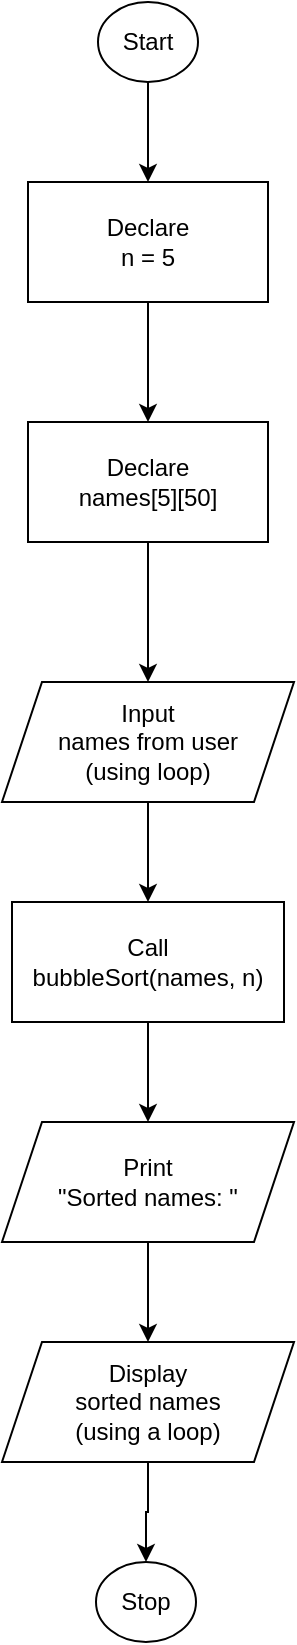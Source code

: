 <mxfile version="22.1.5" type="device">
  <diagram name="Page-1" id="vQP9hLYBUp4dAKwmtIgp">
    <mxGraphModel dx="844" dy="563" grid="1" gridSize="10" guides="1" tooltips="1" connect="1" arrows="1" fold="1" page="1" pageScale="1" pageWidth="827" pageHeight="1169" math="0" shadow="0">
      <root>
        <mxCell id="0" />
        <mxCell id="1" parent="0" />
        <mxCell id="AIXgzcjw58ZIXvBcZ5kv-232" style="edgeStyle=orthogonalEdgeStyle;rounded=0;orthogonalLoop=1;jettySize=auto;html=1;entryX=0.5;entryY=0;entryDx=0;entryDy=0;" edge="1" parent="1" source="AIXgzcjw58ZIXvBcZ5kv-218" target="AIXgzcjw58ZIXvBcZ5kv-219">
          <mxGeometry relative="1" as="geometry" />
        </mxCell>
        <mxCell id="AIXgzcjw58ZIXvBcZ5kv-218" value="Start" style="ellipse;whiteSpace=wrap;html=1;" vertex="1" parent="1">
          <mxGeometry x="389" y="30" width="50" height="40" as="geometry" />
        </mxCell>
        <mxCell id="AIXgzcjw58ZIXvBcZ5kv-231" style="edgeStyle=orthogonalEdgeStyle;rounded=0;orthogonalLoop=1;jettySize=auto;html=1;entryX=0.5;entryY=0;entryDx=0;entryDy=0;" edge="1" parent="1" source="AIXgzcjw58ZIXvBcZ5kv-219" target="AIXgzcjw58ZIXvBcZ5kv-220">
          <mxGeometry relative="1" as="geometry" />
        </mxCell>
        <mxCell id="AIXgzcjw58ZIXvBcZ5kv-219" value="Declare&lt;br&gt;n = 5" style="rounded=0;whiteSpace=wrap;html=1;" vertex="1" parent="1">
          <mxGeometry x="354" y="120" width="120" height="60" as="geometry" />
        </mxCell>
        <mxCell id="AIXgzcjw58ZIXvBcZ5kv-230" style="edgeStyle=orthogonalEdgeStyle;rounded=0;orthogonalLoop=1;jettySize=auto;html=1;entryX=0.5;entryY=0;entryDx=0;entryDy=0;" edge="1" parent="1" source="AIXgzcjw58ZIXvBcZ5kv-220" target="AIXgzcjw58ZIXvBcZ5kv-221">
          <mxGeometry relative="1" as="geometry" />
        </mxCell>
        <mxCell id="AIXgzcjw58ZIXvBcZ5kv-220" value="Declare&lt;br&gt;names[5][50]" style="rounded=0;whiteSpace=wrap;html=1;" vertex="1" parent="1">
          <mxGeometry x="354" y="240" width="120" height="60" as="geometry" />
        </mxCell>
        <mxCell id="AIXgzcjw58ZIXvBcZ5kv-229" style="edgeStyle=orthogonalEdgeStyle;rounded=0;orthogonalLoop=1;jettySize=auto;html=1;entryX=0.5;entryY=0;entryDx=0;entryDy=0;" edge="1" parent="1" source="AIXgzcjw58ZIXvBcZ5kv-221" target="AIXgzcjw58ZIXvBcZ5kv-222">
          <mxGeometry relative="1" as="geometry" />
        </mxCell>
        <mxCell id="AIXgzcjw58ZIXvBcZ5kv-221" value="Input&lt;br&gt;names from user&lt;br&gt;(using loop)" style="shape=parallelogram;perimeter=parallelogramPerimeter;whiteSpace=wrap;html=1;fixedSize=1;" vertex="1" parent="1">
          <mxGeometry x="341" y="370" width="146" height="60" as="geometry" />
        </mxCell>
        <mxCell id="AIXgzcjw58ZIXvBcZ5kv-228" style="edgeStyle=orthogonalEdgeStyle;rounded=0;orthogonalLoop=1;jettySize=auto;html=1;entryX=0.5;entryY=0;entryDx=0;entryDy=0;" edge="1" parent="1" source="AIXgzcjw58ZIXvBcZ5kv-222" target="AIXgzcjw58ZIXvBcZ5kv-223">
          <mxGeometry relative="1" as="geometry" />
        </mxCell>
        <mxCell id="AIXgzcjw58ZIXvBcZ5kv-222" value="Call&lt;br&gt;bubbleSort(names, n)" style="rounded=0;whiteSpace=wrap;html=1;" vertex="1" parent="1">
          <mxGeometry x="346" y="480" width="136" height="60" as="geometry" />
        </mxCell>
        <mxCell id="AIXgzcjw58ZIXvBcZ5kv-227" style="edgeStyle=orthogonalEdgeStyle;rounded=0;orthogonalLoop=1;jettySize=auto;html=1;" edge="1" parent="1" source="AIXgzcjw58ZIXvBcZ5kv-223" target="AIXgzcjw58ZIXvBcZ5kv-224">
          <mxGeometry relative="1" as="geometry" />
        </mxCell>
        <mxCell id="AIXgzcjw58ZIXvBcZ5kv-223" value="Print&lt;br&gt;&quot;Sorted names: &quot;" style="shape=parallelogram;perimeter=parallelogramPerimeter;whiteSpace=wrap;html=1;fixedSize=1;" vertex="1" parent="1">
          <mxGeometry x="341" y="590" width="146" height="60" as="geometry" />
        </mxCell>
        <mxCell id="AIXgzcjw58ZIXvBcZ5kv-226" style="edgeStyle=orthogonalEdgeStyle;rounded=0;orthogonalLoop=1;jettySize=auto;html=1;entryX=0.5;entryY=0;entryDx=0;entryDy=0;" edge="1" parent="1" source="AIXgzcjw58ZIXvBcZ5kv-224" target="AIXgzcjw58ZIXvBcZ5kv-225">
          <mxGeometry relative="1" as="geometry" />
        </mxCell>
        <mxCell id="AIXgzcjw58ZIXvBcZ5kv-224" value="Display&lt;br&gt;sorted names&lt;br&gt;(using a loop)" style="shape=parallelogram;perimeter=parallelogramPerimeter;whiteSpace=wrap;html=1;fixedSize=1;" vertex="1" parent="1">
          <mxGeometry x="341" y="700" width="146" height="60" as="geometry" />
        </mxCell>
        <mxCell id="AIXgzcjw58ZIXvBcZ5kv-225" value="Stop" style="ellipse;whiteSpace=wrap;html=1;" vertex="1" parent="1">
          <mxGeometry x="388" y="810" width="50" height="40" as="geometry" />
        </mxCell>
      </root>
    </mxGraphModel>
  </diagram>
</mxfile>
